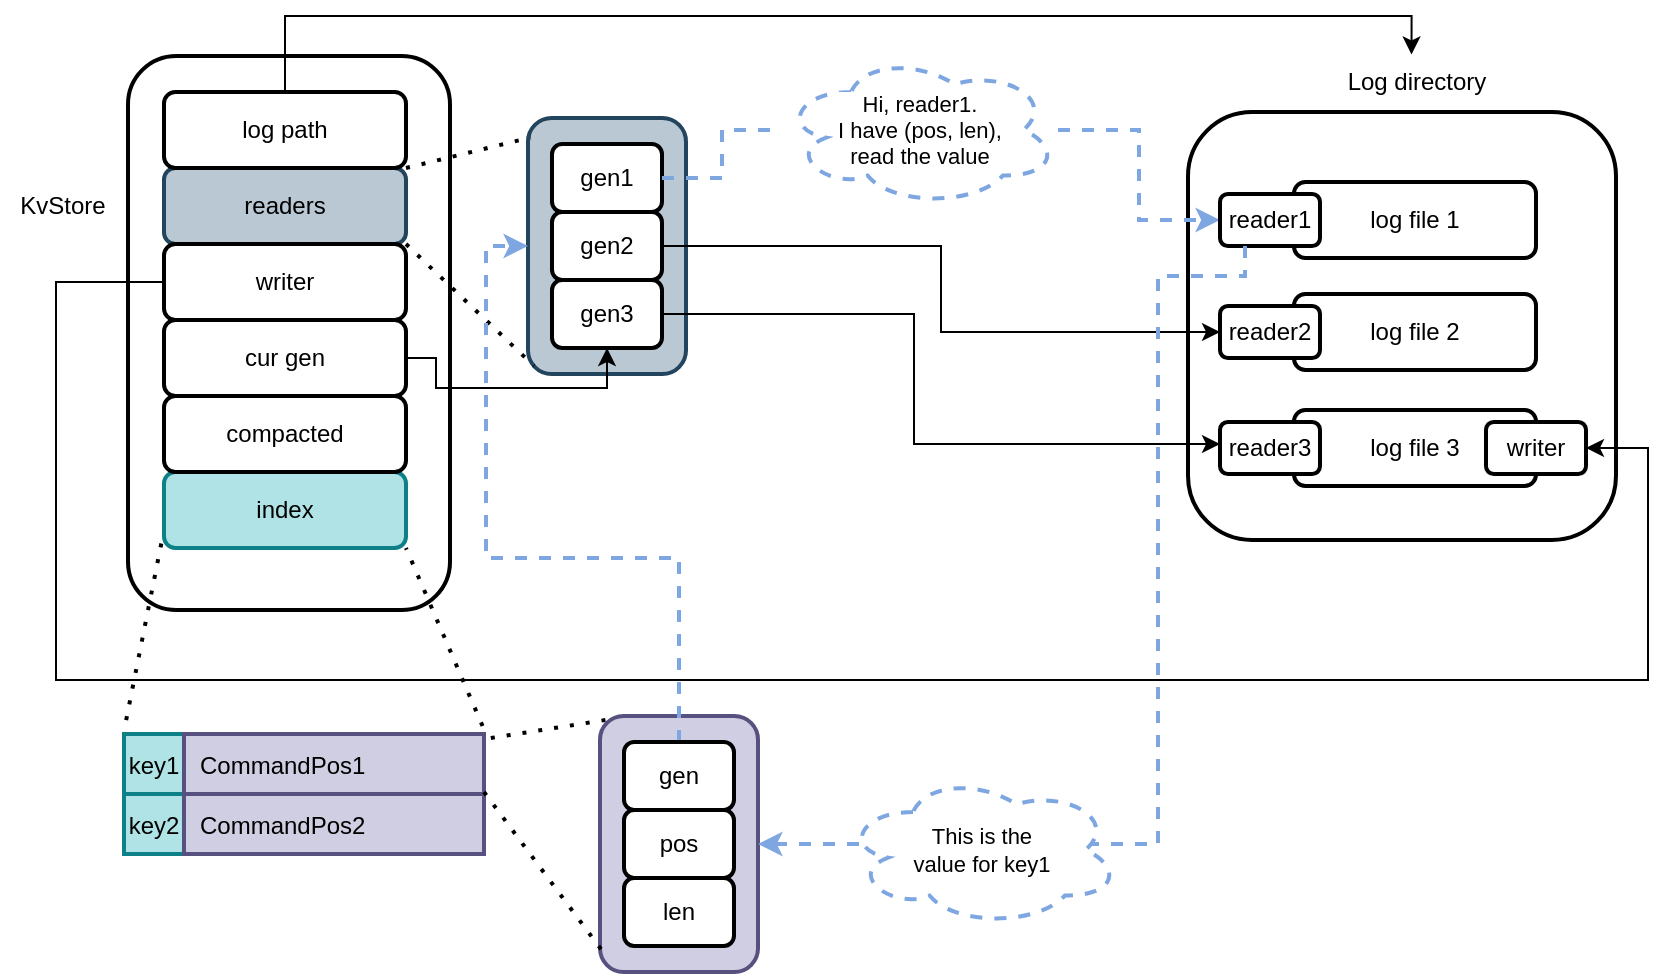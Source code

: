 <mxfile version="21.1.2" type="github">
  <diagram name="Page-1" id="BRIWeSCua2ZOkDrTRVlF">
    <mxGraphModel dx="1034" dy="565" grid="0" gridSize="10" guides="1" tooltips="1" connect="1" arrows="1" fold="1" page="1" pageScale="1" pageWidth="850" pageHeight="1100" math="0" shadow="0">
      <root>
        <mxCell id="0" />
        <mxCell id="1" parent="0" />
        <mxCell id="O1OOal9oUfB2STQtyPn--116" value="" style="rounded=1;whiteSpace=wrap;html=1;strokeWidth=2;" parent="1" vertex="1">
          <mxGeometry x="624" y="206" width="214" height="214" as="geometry" />
        </mxCell>
        <mxCell id="O1OOal9oUfB2STQtyPn--53" value="" style="rounded=1;whiteSpace=wrap;html=1;fillColor=#bac8d3;strokeColor=#23445d;strokeWidth=2;" parent="1" vertex="1">
          <mxGeometry x="294" y="209" width="79" height="128" as="geometry" />
        </mxCell>
        <mxCell id="O1OOal9oUfB2STQtyPn--1" value="" style="rounded=1;whiteSpace=wrap;html=1;strokeWidth=2;" parent="1" vertex="1">
          <mxGeometry x="94" y="178" width="161" height="277" as="geometry" />
        </mxCell>
        <mxCell id="O1OOal9oUfB2STQtyPn--2" value="KvStore" style="text;html=1;align=center;verticalAlign=middle;resizable=0;points=[];autosize=1;strokeColor=none;fillColor=none;strokeWidth=2;" parent="1" vertex="1">
          <mxGeometry x="30" y="240" width="61" height="26" as="geometry" />
        </mxCell>
        <mxCell id="O1OOal9oUfB2STQtyPn--4" value="Log directory" style="text;html=1;align=center;verticalAlign=middle;resizable=0;points=[];autosize=1;strokeColor=none;fillColor=none;strokeWidth=2;" parent="1" vertex="1">
          <mxGeometry x="694" y="178" width="87" height="26" as="geometry" />
        </mxCell>
        <mxCell id="O1OOal9oUfB2STQtyPn--5" value="readers" style="rounded=1;whiteSpace=wrap;html=1;fillColor=#bac8d3;strokeColor=#23445d;strokeWidth=2;" parent="1" vertex="1">
          <mxGeometry x="112" y="234" width="121" height="38" as="geometry" />
        </mxCell>
        <mxCell id="O1OOal9oUfB2STQtyPn--52" style="edgeStyle=orthogonalEdgeStyle;rounded=0;orthogonalLoop=1;jettySize=auto;html=1;exitX=0.5;exitY=0;exitDx=0;exitDy=0;entryX=0.48;entryY=-0.029;entryDx=0;entryDy=0;entryPerimeter=0;strokeWidth=1;" parent="1" source="O1OOal9oUfB2STQtyPn--6" target="O1OOal9oUfB2STQtyPn--4" edge="1">
          <mxGeometry relative="1" as="geometry" />
        </mxCell>
        <mxCell id="O1OOal9oUfB2STQtyPn--6" value="log path" style="rounded=1;whiteSpace=wrap;html=1;strokeWidth=2;" parent="1" vertex="1">
          <mxGeometry x="112" y="196" width="121" height="38" as="geometry" />
        </mxCell>
        <mxCell id="O1OOal9oUfB2STQtyPn--42" style="edgeStyle=orthogonalEdgeStyle;rounded=0;orthogonalLoop=1;jettySize=auto;html=1;entryX=1;entryY=0.5;entryDx=0;entryDy=0;exitX=0;exitY=0.5;exitDx=0;exitDy=0;strokeWidth=1;" parent="1" source="O1OOal9oUfB2STQtyPn--7" target="O1OOal9oUfB2STQtyPn--63" edge="1">
          <mxGeometry relative="1" as="geometry">
            <mxPoint x="447" y="476.029" as="targetPoint" />
            <Array as="points">
              <mxPoint x="58" y="291" />
              <mxPoint x="58" y="490" />
              <mxPoint x="854" y="490" />
              <mxPoint x="854" y="374" />
            </Array>
          </mxGeometry>
        </mxCell>
        <mxCell id="O1OOal9oUfB2STQtyPn--7" value="writer" style="rounded=1;whiteSpace=wrap;html=1;strokeWidth=2;" parent="1" vertex="1">
          <mxGeometry x="112" y="272" width="121" height="38" as="geometry" />
        </mxCell>
        <mxCell id="O1OOal9oUfB2STQtyPn--65" style="edgeStyle=orthogonalEdgeStyle;rounded=0;orthogonalLoop=1;jettySize=auto;html=1;entryX=0.5;entryY=1;entryDx=0;entryDy=0;strokeWidth=1;" parent="1" source="O1OOal9oUfB2STQtyPn--8" target="O1OOal9oUfB2STQtyPn--36" edge="1">
          <mxGeometry relative="1" as="geometry">
            <Array as="points">
              <mxPoint x="248" y="329" />
              <mxPoint x="248" y="344" />
              <mxPoint x="334" y="344" />
            </Array>
          </mxGeometry>
        </mxCell>
        <mxCell id="O1OOal9oUfB2STQtyPn--8" value="cur gen" style="rounded=1;whiteSpace=wrap;html=1;strokeWidth=2;" parent="1" vertex="1">
          <mxGeometry x="112" y="310" width="121" height="38" as="geometry" />
        </mxCell>
        <mxCell id="O1OOal9oUfB2STQtyPn--9" value="index" style="rounded=1;whiteSpace=wrap;html=1;fillColor=#b0e3e6;strokeColor=#0e8088;strokeWidth=2;" parent="1" vertex="1">
          <mxGeometry x="112" y="386" width="121" height="38" as="geometry" />
        </mxCell>
        <mxCell id="O1OOal9oUfB2STQtyPn--10" value="log file 1" style="rounded=1;whiteSpace=wrap;html=1;strokeWidth=2;" parent="1" vertex="1">
          <mxGeometry x="677" y="241" width="121" height="38" as="geometry" />
        </mxCell>
        <mxCell id="O1OOal9oUfB2STQtyPn--11" value="log file 2" style="rounded=1;whiteSpace=wrap;html=1;strokeWidth=2;" parent="1" vertex="1">
          <mxGeometry x="677" y="297" width="121" height="38" as="geometry" />
        </mxCell>
        <mxCell id="O1OOal9oUfB2STQtyPn--12" value="log file 3" style="rounded=1;whiteSpace=wrap;html=1;strokeWidth=2;" parent="1" vertex="1">
          <mxGeometry x="677" y="355" width="121" height="38" as="geometry" />
        </mxCell>
        <mxCell id="O1OOal9oUfB2STQtyPn--29" value="gen1" style="rounded=1;whiteSpace=wrap;html=1;strokeWidth=2;" parent="1" vertex="1">
          <mxGeometry x="306" y="222" width="55" height="34" as="geometry" />
        </mxCell>
        <mxCell id="O1OOal9oUfB2STQtyPn--31" style="edgeStyle=orthogonalEdgeStyle;rounded=0;orthogonalLoop=1;jettySize=auto;html=1;exitX=1;exitY=0.5;exitDx=0;exitDy=0;strokeColor=#7EA6E0;dashed=1;strokeWidth=2;startArrow=none;" parent="1" source="O1OOal9oUfB2STQtyPn--108" target="O1OOal9oUfB2STQtyPn--58" edge="1">
          <mxGeometry relative="1" as="geometry">
            <mxPoint x="416" y="239" as="sourcePoint" />
            <mxPoint x="565" y="249" as="targetPoint" />
          </mxGeometry>
        </mxCell>
        <mxCell id="O1OOal9oUfB2STQtyPn--33" value="gen2" style="rounded=1;whiteSpace=wrap;html=1;strokeWidth=2;" parent="1" vertex="1">
          <mxGeometry x="306" y="256" width="55" height="34" as="geometry" />
        </mxCell>
        <mxCell id="O1OOal9oUfB2STQtyPn--35" style="edgeStyle=orthogonalEdgeStyle;rounded=0;orthogonalLoop=1;jettySize=auto;html=1;entryX=0;entryY=0.5;entryDx=0;entryDy=0;exitX=1;exitY=0.5;exitDx=0;exitDy=0;strokeWidth=1;" parent="1" source="O1OOal9oUfB2STQtyPn--33" target="O1OOal9oUfB2STQtyPn--60" edge="1">
          <mxGeometry relative="1" as="geometry">
            <mxPoint x="416" y="273" as="sourcePoint" />
          </mxGeometry>
        </mxCell>
        <mxCell id="O1OOal9oUfB2STQtyPn--36" value="gen3" style="rounded=1;whiteSpace=wrap;html=1;strokeWidth=2;" parent="1" vertex="1">
          <mxGeometry x="306" y="290" width="55" height="34" as="geometry" />
        </mxCell>
        <mxCell id="O1OOal9oUfB2STQtyPn--38" style="edgeStyle=orthogonalEdgeStyle;rounded=0;orthogonalLoop=1;jettySize=auto;html=1;strokeWidth=1;" parent="1" source="O1OOal9oUfB2STQtyPn--36" target="O1OOal9oUfB2STQtyPn--61" edge="1">
          <mxGeometry relative="1" as="geometry">
            <mxPoint x="416" y="307" as="sourcePoint" />
            <Array as="points">
              <mxPoint x="487" y="307" />
              <mxPoint x="487" y="372" />
            </Array>
          </mxGeometry>
        </mxCell>
        <mxCell id="O1OOal9oUfB2STQtyPn--54" value="" style="endArrow=none;dashed=1;html=1;dashPattern=1 3;strokeWidth=2;rounded=0;entryX=0.017;entryY=0.076;entryDx=0;entryDy=0;entryPerimeter=0;exitX=1;exitY=0;exitDx=0;exitDy=0;" parent="1" source="O1OOal9oUfB2STQtyPn--5" target="O1OOal9oUfB2STQtyPn--53" edge="1">
          <mxGeometry width="50" height="50" relative="1" as="geometry">
            <mxPoint x="233.5" y="279" as="sourcePoint" />
            <mxPoint x="283.5" y="229" as="targetPoint" />
          </mxGeometry>
        </mxCell>
        <mxCell id="O1OOal9oUfB2STQtyPn--55" value="" style="endArrow=none;dashed=1;html=1;dashPattern=1 3;strokeWidth=2;rounded=0;exitX=1;exitY=1;exitDx=0;exitDy=0;" parent="1" source="O1OOal9oUfB2STQtyPn--5" edge="1">
          <mxGeometry width="50" height="50" relative="1" as="geometry">
            <mxPoint x="359" y="385" as="sourcePoint" />
            <mxPoint x="297" y="333" as="targetPoint" />
          </mxGeometry>
        </mxCell>
        <mxCell id="O1OOal9oUfB2STQtyPn--58" value="reader1" style="rounded=1;whiteSpace=wrap;html=1;strokeWidth=2;" parent="1" vertex="1">
          <mxGeometry x="640" y="247" width="50" height="26" as="geometry" />
        </mxCell>
        <mxCell id="O1OOal9oUfB2STQtyPn--60" value="reader2" style="rounded=1;whiteSpace=wrap;html=1;strokeWidth=2;" parent="1" vertex="1">
          <mxGeometry x="640" y="303" width="50" height="26" as="geometry" />
        </mxCell>
        <mxCell id="O1OOal9oUfB2STQtyPn--61" value="reader3" style="rounded=1;whiteSpace=wrap;html=1;strokeWidth=2;" parent="1" vertex="1">
          <mxGeometry x="640" y="361" width="50" height="26" as="geometry" />
        </mxCell>
        <mxCell id="O1OOal9oUfB2STQtyPn--63" value="writer" style="rounded=1;whiteSpace=wrap;html=1;strokeWidth=2;" parent="1" vertex="1">
          <mxGeometry x="773" y="361" width="50" height="26" as="geometry" />
        </mxCell>
        <mxCell id="O1OOal9oUfB2STQtyPn--90" value="" style="shape=table;startSize=0;container=1;collapsible=1;childLayout=tableLayout;fixedRows=1;rowLines=1;fontStyle=0;align=center;resizeLast=1;collapsible=0;whiteSpace=wrap;html=1;fillColor=#b0e3e6;strokeColor=#0e8088;strokeWidth=2;" parent="1" vertex="1">
          <mxGeometry x="92" y="517" width="180" height="60" as="geometry" />
        </mxCell>
        <mxCell id="O1OOal9oUfB2STQtyPn--91" value="" style="shape=tableRow;horizontal=0;startSize=0;swimlaneHead=0;swimlaneBody=0;collapsible=0;dropTarget=0;points=[[0,0.5],[1,0.5]];portConstraint=eastwest;top=0;left=0;right=0;bottom=0;fillColor=#b0e3e6;strokeColor=#0e8088;strokeWidth=2;" parent="O1OOal9oUfB2STQtyPn--90" vertex="1">
          <mxGeometry width="180" height="30" as="geometry" />
        </mxCell>
        <mxCell id="O1OOal9oUfB2STQtyPn--92" value="key1" style="shape=partialRectangle;connectable=0;top=1;left=1;bottom=1;right=1;editable=1;overflow=hidden;fillColor=#b0e3e6;strokeColor=#0e8088;strokeWidth=2;" parent="O1OOal9oUfB2STQtyPn--91" vertex="1">
          <mxGeometry width="30" height="30" as="geometry">
            <mxRectangle width="30" height="30" as="alternateBounds" />
          </mxGeometry>
        </mxCell>
        <mxCell id="O1OOal9oUfB2STQtyPn--93" value="CommandPos1" style="shape=partialRectangle;connectable=0;top=1;left=1;bottom=1;right=1;align=left;spacingLeft=6;overflow=hidden;fillColor=#d0cee2;strokeColor=#56517e;strokeWidth=2;" parent="O1OOal9oUfB2STQtyPn--91" vertex="1">
          <mxGeometry x="30" width="150" height="30" as="geometry">
            <mxRectangle width="150" height="30" as="alternateBounds" />
          </mxGeometry>
        </mxCell>
        <mxCell id="O1OOal9oUfB2STQtyPn--94" value="" style="shape=tableRow;horizontal=0;startSize=0;swimlaneHead=0;swimlaneBody=0;collapsible=0;dropTarget=0;points=[[0,0.5],[1,0.5]];portConstraint=eastwest;top=0;left=0;right=0;bottom=0;fillColor=#b0e3e6;strokeColor=#0e8088;strokeWidth=2;" parent="O1OOal9oUfB2STQtyPn--90" vertex="1">
          <mxGeometry y="30" width="180" height="30" as="geometry" />
        </mxCell>
        <mxCell id="O1OOal9oUfB2STQtyPn--95" value="key2" style="shape=partialRectangle;connectable=0;top=1;left=1;bottom=1;right=1;editable=1;overflow=hidden;fillColor=#b0e3e6;strokeColor=#0e8088;strokeWidth=2;" parent="O1OOal9oUfB2STQtyPn--94" vertex="1">
          <mxGeometry width="30" height="30" as="geometry">
            <mxRectangle width="30" height="30" as="alternateBounds" />
          </mxGeometry>
        </mxCell>
        <mxCell id="O1OOal9oUfB2STQtyPn--96" value="CommandPos2" style="shape=partialRectangle;connectable=0;top=1;left=1;bottom=1;right=1;align=left;spacingLeft=6;overflow=hidden;fillColor=#d0cee2;strokeColor=#56517e;strokeWidth=2;" parent="O1OOal9oUfB2STQtyPn--94" vertex="1">
          <mxGeometry x="30" width="150" height="30" as="geometry">
            <mxRectangle width="150" height="30" as="alternateBounds" />
          </mxGeometry>
        </mxCell>
        <mxCell id="O1OOal9oUfB2STQtyPn--98" value="" style="endArrow=none;dashed=1;html=1;dashPattern=1 3;strokeWidth=2;rounded=0;exitX=1.019;exitY=0.067;exitDx=0;exitDy=0;exitPerimeter=0;entryX=0.093;entryY=0.01;entryDx=0;entryDy=0;entryPerimeter=0;" parent="1" source="O1OOal9oUfB2STQtyPn--91" target="O1OOal9oUfB2STQtyPn--101" edge="1">
          <mxGeometry width="50" height="50" relative="1" as="geometry">
            <mxPoint x="264.5" y="548" as="sourcePoint" />
            <mxPoint x="328" y="516" as="targetPoint" />
          </mxGeometry>
        </mxCell>
        <mxCell id="O1OOal9oUfB2STQtyPn--101" value="" style="rounded=1;whiteSpace=wrap;html=1;fillColor=#d0cee2;strokeColor=#56517e;strokeWidth=2;" parent="1" vertex="1">
          <mxGeometry x="330" y="508" width="79" height="128" as="geometry" />
        </mxCell>
        <mxCell id="O1OOal9oUfB2STQtyPn--105" style="edgeStyle=orthogonalEdgeStyle;rounded=0;orthogonalLoop=1;jettySize=auto;html=1;entryX=0;entryY=0.5;entryDx=0;entryDy=0;dashed=1;strokeColor=#7EA6E0;strokeWidth=2;" parent="1" source="O1OOal9oUfB2STQtyPn--102" target="O1OOal9oUfB2STQtyPn--53" edge="1">
          <mxGeometry relative="1" as="geometry">
            <mxPoint x="437" y="449" as="targetPoint" />
            <Array as="points">
              <mxPoint x="370" y="429" />
              <mxPoint x="273" y="429" />
              <mxPoint x="273" y="273" />
            </Array>
          </mxGeometry>
        </mxCell>
        <mxCell id="O1OOal9oUfB2STQtyPn--102" value="gen" style="rounded=1;whiteSpace=wrap;html=1;strokeWidth=2;" parent="1" vertex="1">
          <mxGeometry x="342" y="521" width="55" height="34" as="geometry" />
        </mxCell>
        <mxCell id="O1OOal9oUfB2STQtyPn--103" value="pos" style="rounded=1;whiteSpace=wrap;html=1;strokeWidth=2;" parent="1" vertex="1">
          <mxGeometry x="342" y="555" width="55" height="34" as="geometry" />
        </mxCell>
        <mxCell id="O1OOal9oUfB2STQtyPn--104" value="len" style="rounded=1;whiteSpace=wrap;html=1;strokeWidth=2;" parent="1" vertex="1">
          <mxGeometry x="342" y="589" width="55" height="34" as="geometry" />
        </mxCell>
        <mxCell id="O1OOal9oUfB2STQtyPn--109" value="" style="edgeStyle=orthogonalEdgeStyle;rounded=0;orthogonalLoop=1;jettySize=auto;html=1;exitX=1;exitY=0.5;exitDx=0;exitDy=0;strokeColor=#7EA6E0;dashed=1;strokeWidth=2;endArrow=none;" parent="1" source="O1OOal9oUfB2STQtyPn--29" target="O1OOal9oUfB2STQtyPn--108" edge="1">
          <mxGeometry relative="1" as="geometry">
            <mxPoint x="361" y="239" as="sourcePoint" />
            <mxPoint x="640" y="260" as="targetPoint" />
            <Array as="points" />
          </mxGeometry>
        </mxCell>
        <mxCell id="O1OOal9oUfB2STQtyPn--108" value="Hi, reader1. &lt;br&gt;I have (pos, len), &lt;br&gt;read the value" style="ellipse;shape=cloud;whiteSpace=wrap;html=1;labelBackgroundColor=default;endArrow=classic;fontSize=11;rounded=0;strokeColor=#7EA6E0;dashed=1;strokeWidth=2;" parent="1" vertex="1">
          <mxGeometry x="421" y="177" width="138" height="76" as="geometry" />
        </mxCell>
        <mxCell id="O1OOal9oUfB2STQtyPn--110" style="edgeStyle=orthogonalEdgeStyle;rounded=0;orthogonalLoop=1;jettySize=auto;html=1;strokeColor=#7EA6E0;dashed=1;strokeWidth=2;startArrow=none;entryX=1;entryY=0.5;entryDx=0;entryDy=0;exitX=0.25;exitY=1;exitDx=0;exitDy=0;" parent="1" source="O1OOal9oUfB2STQtyPn--58" target="O1OOal9oUfB2STQtyPn--101" edge="1">
          <mxGeometry relative="1" as="geometry">
            <mxPoint x="481" y="569" as="sourcePoint" />
            <mxPoint x="650" y="270" as="targetPoint" />
            <Array as="points">
              <mxPoint x="653" y="288" />
              <mxPoint x="609" y="288" />
              <mxPoint x="609" y="572" />
            </Array>
          </mxGeometry>
        </mxCell>
        <mxCell id="O1OOal9oUfB2STQtyPn--112" value="This is the &lt;br&gt;value for key1" style="ellipse;shape=cloud;whiteSpace=wrap;html=1;labelBackgroundColor=default;endArrow=classic;fontSize=11;rounded=0;strokeColor=#7EA6E0;dashed=1;strokeWidth=2;" parent="1" vertex="1">
          <mxGeometry x="452" y="537" width="138" height="76" as="geometry" />
        </mxCell>
        <mxCell id="O1OOal9oUfB2STQtyPn--113" value="" style="endArrow=none;dashed=1;html=1;dashPattern=1 3;strokeWidth=2;rounded=0;exitX=0.006;exitY=-0.233;exitDx=0;exitDy=0;exitPerimeter=0;" parent="1" source="O1OOal9oUfB2STQtyPn--91" edge="1">
          <mxGeometry width="50" height="50" relative="1" as="geometry">
            <mxPoint x="54" y="463" as="sourcePoint" />
            <mxPoint x="111" y="420" as="targetPoint" />
          </mxGeometry>
        </mxCell>
        <mxCell id="O1OOal9oUfB2STQtyPn--114" value="" style="endArrow=none;dashed=1;html=1;dashPattern=1 3;strokeWidth=2;rounded=0;exitX=0.996;exitY=-0.133;exitDx=0;exitDy=0;exitPerimeter=0;entryX=1;entryY=1;entryDx=0;entryDy=0;" parent="1" source="O1OOal9oUfB2STQtyPn--91" target="O1OOal9oUfB2STQtyPn--9" edge="1">
          <mxGeometry width="50" height="50" relative="1" as="geometry">
            <mxPoint x="99" y="521" as="sourcePoint" />
            <mxPoint x="127.5" y="441" as="targetPoint" />
          </mxGeometry>
        </mxCell>
        <mxCell id="O1OOal9oUfB2STQtyPn--115" value="" style="endArrow=none;dashed=1;html=1;dashPattern=1 3;strokeWidth=2;rounded=0;entryX=0.051;entryY=0.948;entryDx=0;entryDy=0;entryPerimeter=0;" parent="1" target="O1OOal9oUfB2STQtyPn--101" edge="1">
          <mxGeometry width="50" height="50" relative="1" as="geometry">
            <mxPoint x="272" y="546" as="sourcePoint" />
            <mxPoint x="340" y="518" as="targetPoint" />
          </mxGeometry>
        </mxCell>
        <mxCell id="O1OOal9oUfB2STQtyPn--117" value="compacted" style="rounded=1;whiteSpace=wrap;html=1;strokeWidth=2;" parent="1" vertex="1">
          <mxGeometry x="112" y="348" width="121" height="38" as="geometry" />
        </mxCell>
      </root>
    </mxGraphModel>
  </diagram>
</mxfile>
